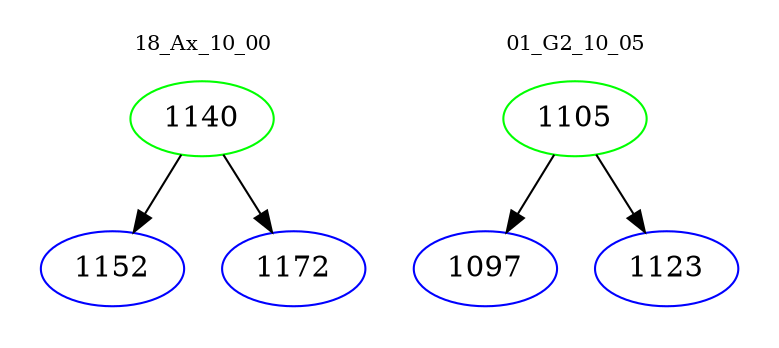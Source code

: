 digraph{
subgraph cluster_0 {
color = white
label = "18_Ax_10_00";
fontsize=10;
T0_1140 [label="1140", color="green"]
T0_1140 -> T0_1152 [color="black"]
T0_1152 [label="1152", color="blue"]
T0_1140 -> T0_1172 [color="black"]
T0_1172 [label="1172", color="blue"]
}
subgraph cluster_1 {
color = white
label = "01_G2_10_05";
fontsize=10;
T1_1105 [label="1105", color="green"]
T1_1105 -> T1_1097 [color="black"]
T1_1097 [label="1097", color="blue"]
T1_1105 -> T1_1123 [color="black"]
T1_1123 [label="1123", color="blue"]
}
}
